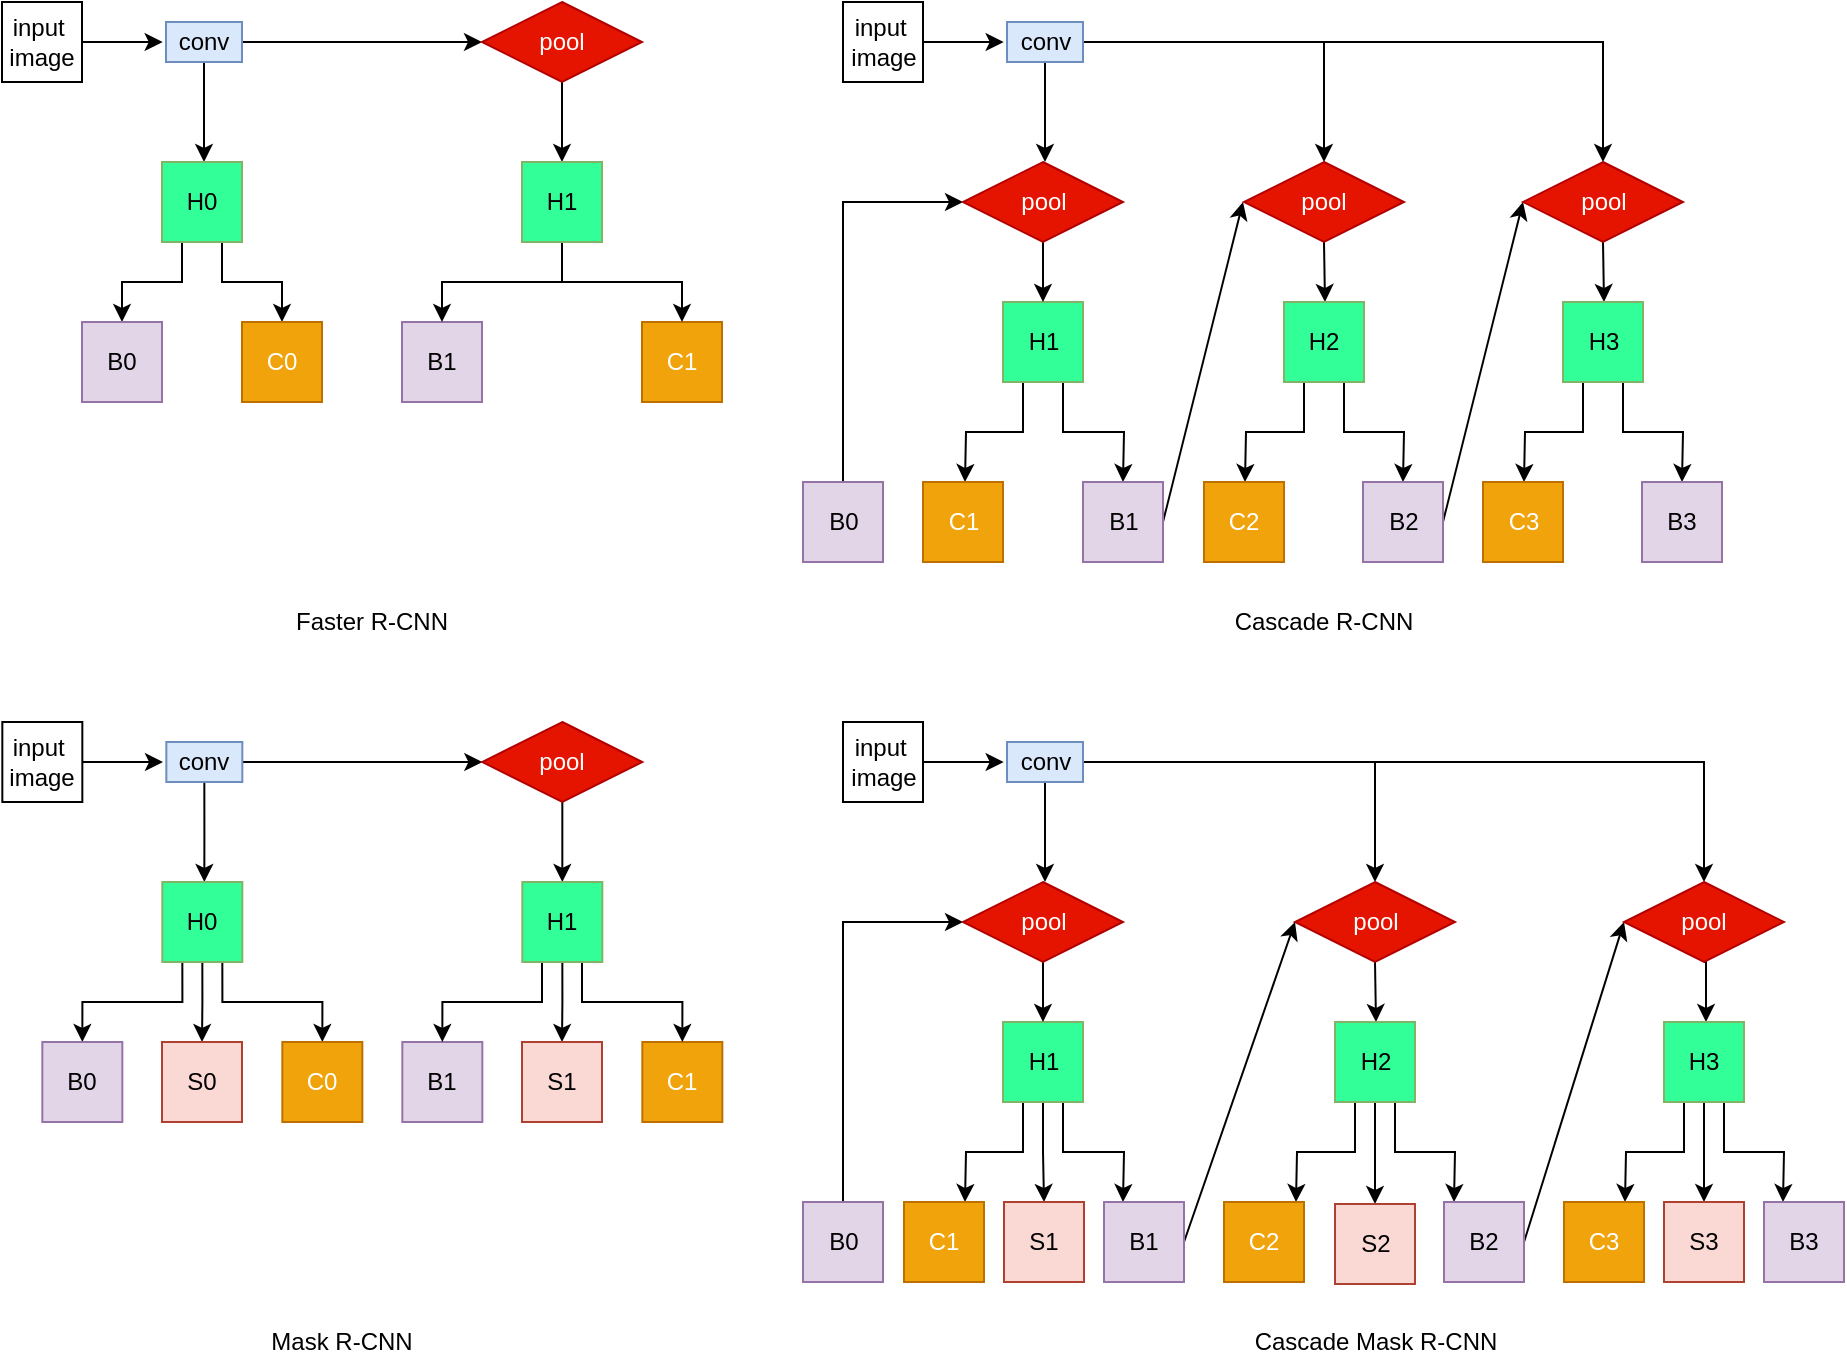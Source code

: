 <mxfile version="12.0.0" type="device" pages="1"><diagram id="lFHbRNkF-QRrHsOu0hW_" name="Page-1"><mxGraphModel dx="787" dy="431" grid="1" gridSize="10" guides="1" tooltips="1" connect="1" arrows="1" fold="1" page="1" pageScale="1" pageWidth="827" pageHeight="1169" math="0" shadow="0"><root><mxCell id="0"/><mxCell id="1" parent="0"/><mxCell id="BA4pKPSkdPN1V1wB88vO-3" style="edgeStyle=orthogonalEdgeStyle;rounded=0;orthogonalLoop=1;jettySize=auto;html=1;exitX=1;exitY=0.5;exitDx=0;exitDy=0;" edge="1" parent="1" source="BA4pKPSkdPN1V1wB88vO-1"><mxGeometry relative="1" as="geometry"><mxPoint x="200.333" y="60" as="targetPoint"/></mxGeometry></mxCell><mxCell id="BA4pKPSkdPN1V1wB88vO-1" value="input&amp;nbsp;&lt;br&gt;image" style="rounded=0;whiteSpace=wrap;html=1;" vertex="1" parent="1"><mxGeometry x="120" y="40" width="40" height="40" as="geometry"/></mxCell><mxCell id="BA4pKPSkdPN1V1wB88vO-5" style="edgeStyle=orthogonalEdgeStyle;rounded=0;orthogonalLoop=1;jettySize=auto;html=1;exitX=0.5;exitY=1;exitDx=0;exitDy=0;" edge="1" parent="1" source="BA4pKPSkdPN1V1wB88vO-4"><mxGeometry relative="1" as="geometry"><mxPoint x="221" y="120" as="targetPoint"/></mxGeometry></mxCell><mxCell id="BA4pKPSkdPN1V1wB88vO-16" style="edgeStyle=orthogonalEdgeStyle;rounded=0;orthogonalLoop=1;jettySize=auto;html=1;exitX=1;exitY=0.5;exitDx=0;exitDy=0;entryX=0;entryY=0.5;entryDx=0;entryDy=0;" edge="1" parent="1" source="BA4pKPSkdPN1V1wB88vO-4" target="BA4pKPSkdPN1V1wB88vO-20"><mxGeometry relative="1" as="geometry"><mxPoint x="353" y="60" as="targetPoint"/></mxGeometry></mxCell><mxCell id="BA4pKPSkdPN1V1wB88vO-4" value="conv&lt;br&gt;" style="rounded=0;whiteSpace=wrap;html=1;fillColor=#dae8fc;strokeColor=#6c8ebf;" vertex="1" parent="1"><mxGeometry x="202" y="50" width="38" height="20" as="geometry"/></mxCell><mxCell id="BA4pKPSkdPN1V1wB88vO-10" style="edgeStyle=orthogonalEdgeStyle;rounded=0;orthogonalLoop=1;jettySize=auto;html=1;exitX=0.25;exitY=1;exitDx=0;exitDy=0;entryX=0.5;entryY=0;entryDx=0;entryDy=0;" edge="1" parent="1" source="BA4pKPSkdPN1V1wB88vO-6" target="BA4pKPSkdPN1V1wB88vO-8"><mxGeometry relative="1" as="geometry"/></mxCell><mxCell id="BA4pKPSkdPN1V1wB88vO-11" style="edgeStyle=orthogonalEdgeStyle;rounded=0;orthogonalLoop=1;jettySize=auto;html=1;exitX=0.75;exitY=1;exitDx=0;exitDy=0;entryX=0.5;entryY=0;entryDx=0;entryDy=0;" edge="1" parent="1" source="BA4pKPSkdPN1V1wB88vO-6" target="BA4pKPSkdPN1V1wB88vO-9"><mxGeometry relative="1" as="geometry"/></mxCell><mxCell id="BA4pKPSkdPN1V1wB88vO-6" value="H0" style="rounded=0;whiteSpace=wrap;html=1;fillColor=#33FF99;strokeColor=#82b366;" vertex="1" parent="1"><mxGeometry x="200" y="120" width="40" height="40" as="geometry"/></mxCell><mxCell id="BA4pKPSkdPN1V1wB88vO-8" value="B0" style="rounded=0;whiteSpace=wrap;html=1;fillColor=#e1d5e7;strokeColor=#9673a6;" vertex="1" parent="1"><mxGeometry x="160" y="200" width="40" height="40" as="geometry"/></mxCell><mxCell id="BA4pKPSkdPN1V1wB88vO-9" value="C0" style="rounded=0;whiteSpace=wrap;html=1;fillColor=#f0a30a;strokeColor=#BD7000;fontColor=#ffffff;" vertex="1" parent="1"><mxGeometry x="240" y="200" width="40" height="40" as="geometry"/></mxCell><mxCell id="BA4pKPSkdPN1V1wB88vO-13" value="B1" style="rounded=0;whiteSpace=wrap;html=1;fillColor=#e1d5e7;strokeColor=#9673a6;" vertex="1" parent="1"><mxGeometry x="320" y="200" width="40" height="40" as="geometry"/></mxCell><mxCell id="BA4pKPSkdPN1V1wB88vO-14" value="C1" style="rounded=0;whiteSpace=wrap;html=1;fillColor=#f0a30a;strokeColor=#BD7000;fontColor=#ffffff;" vertex="1" parent="1"><mxGeometry x="440" y="200" width="40" height="40" as="geometry"/></mxCell><mxCell id="BA4pKPSkdPN1V1wB88vO-26" style="edgeStyle=orthogonalEdgeStyle;rounded=0;orthogonalLoop=1;jettySize=auto;html=1;exitX=0.5;exitY=1;exitDx=0;exitDy=0;entryX=0.5;entryY=0;entryDx=0;entryDy=0;" edge="1" parent="1" source="BA4pKPSkdPN1V1wB88vO-20" target="BA4pKPSkdPN1V1wB88vO-25"><mxGeometry relative="1" as="geometry"/></mxCell><mxCell id="BA4pKPSkdPN1V1wB88vO-20" value="pool" style="rhombus;whiteSpace=wrap;html=1;fillColor=#e51400;strokeColor=#B20000;fontColor=#ffffff;" vertex="1" parent="1"><mxGeometry x="360" y="40" width="80" height="40" as="geometry"/></mxCell><mxCell id="BA4pKPSkdPN1V1wB88vO-27" style="edgeStyle=orthogonalEdgeStyle;rounded=0;orthogonalLoop=1;jettySize=auto;html=1;exitX=0.5;exitY=1;exitDx=0;exitDy=0;entryX=0.5;entryY=0;entryDx=0;entryDy=0;" edge="1" parent="1" source="BA4pKPSkdPN1V1wB88vO-25" target="BA4pKPSkdPN1V1wB88vO-13"><mxGeometry relative="1" as="geometry"/></mxCell><mxCell id="BA4pKPSkdPN1V1wB88vO-29" style="edgeStyle=orthogonalEdgeStyle;rounded=0;orthogonalLoop=1;jettySize=auto;html=1;exitX=0.5;exitY=1;exitDx=0;exitDy=0;entryX=0.5;entryY=0;entryDx=0;entryDy=0;" edge="1" parent="1" source="BA4pKPSkdPN1V1wB88vO-25" target="BA4pKPSkdPN1V1wB88vO-14"><mxGeometry relative="1" as="geometry"/></mxCell><mxCell id="BA4pKPSkdPN1V1wB88vO-25" value="H1" style="rounded=0;whiteSpace=wrap;html=1;fillColor=#33FF99;strokeColor=#82b366;" vertex="1" parent="1"><mxGeometry x="380" y="120" width="40" height="40" as="geometry"/></mxCell><mxCell id="BA4pKPSkdPN1V1wB88vO-30" value="Faster R-CNN&lt;br&gt;" style="text;html=1;strokeColor=none;fillColor=none;align=center;verticalAlign=middle;whiteSpace=wrap;rounded=0;" vertex="1" parent="1"><mxGeometry x="245" y="340" width="120" height="20" as="geometry"/></mxCell><mxCell id="BA4pKPSkdPN1V1wB88vO-31" style="edgeStyle=orthogonalEdgeStyle;rounded=0;orthogonalLoop=1;jettySize=auto;html=1;exitX=1;exitY=0.5;exitDx=0;exitDy=0;" edge="1" parent="1" source="BA4pKPSkdPN1V1wB88vO-32"><mxGeometry relative="1" as="geometry"><mxPoint x="200.5" y="420" as="targetPoint"/></mxGeometry></mxCell><mxCell id="BA4pKPSkdPN1V1wB88vO-32" value="input&amp;nbsp;&lt;br&gt;image" style="rounded=0;whiteSpace=wrap;html=1;" vertex="1" parent="1"><mxGeometry x="120.167" y="400" width="40" height="40" as="geometry"/></mxCell><mxCell id="BA4pKPSkdPN1V1wB88vO-33" style="edgeStyle=orthogonalEdgeStyle;rounded=0;orthogonalLoop=1;jettySize=auto;html=1;exitX=0.5;exitY=1;exitDx=0;exitDy=0;" edge="1" parent="1" source="BA4pKPSkdPN1V1wB88vO-35"><mxGeometry relative="1" as="geometry"><mxPoint x="221.167" y="480" as="targetPoint"/></mxGeometry></mxCell><mxCell id="BA4pKPSkdPN1V1wB88vO-34" style="edgeStyle=orthogonalEdgeStyle;rounded=0;orthogonalLoop=1;jettySize=auto;html=1;exitX=1;exitY=0.5;exitDx=0;exitDy=0;entryX=0;entryY=0.5;entryDx=0;entryDy=0;" edge="1" parent="1" source="BA4pKPSkdPN1V1wB88vO-35" target="BA4pKPSkdPN1V1wB88vO-44"><mxGeometry relative="1" as="geometry"><mxPoint x="353.167" y="420" as="targetPoint"/></mxGeometry></mxCell><mxCell id="BA4pKPSkdPN1V1wB88vO-35" value="conv&lt;br&gt;" style="rounded=0;whiteSpace=wrap;html=1;fillColor=#dae8fc;strokeColor=#6c8ebf;" vertex="1" parent="1"><mxGeometry x="202.167" y="410" width="38" height="20" as="geometry"/></mxCell><mxCell id="BA4pKPSkdPN1V1wB88vO-36" style="edgeStyle=orthogonalEdgeStyle;rounded=0;orthogonalLoop=1;jettySize=auto;html=1;exitX=0.25;exitY=1;exitDx=0;exitDy=0;entryX=0.5;entryY=0;entryDx=0;entryDy=0;" edge="1" parent="1" source="BA4pKPSkdPN1V1wB88vO-38" target="BA4pKPSkdPN1V1wB88vO-39"><mxGeometry relative="1" as="geometry"/></mxCell><mxCell id="BA4pKPSkdPN1V1wB88vO-37" style="edgeStyle=orthogonalEdgeStyle;rounded=0;orthogonalLoop=1;jettySize=auto;html=1;exitX=0.75;exitY=1;exitDx=0;exitDy=0;entryX=0.5;entryY=0;entryDx=0;entryDy=0;" edge="1" parent="1" source="BA4pKPSkdPN1V1wB88vO-38" target="BA4pKPSkdPN1V1wB88vO-40"><mxGeometry relative="1" as="geometry"/></mxCell><mxCell id="BA4pKPSkdPN1V1wB88vO-50" style="edgeStyle=orthogonalEdgeStyle;rounded=0;orthogonalLoop=1;jettySize=auto;html=1;exitX=0.5;exitY=1;exitDx=0;exitDy=0;entryX=0.5;entryY=0;entryDx=0;entryDy=0;" edge="1" parent="1" source="BA4pKPSkdPN1V1wB88vO-38" target="BA4pKPSkdPN1V1wB88vO-49"><mxGeometry relative="1" as="geometry"/></mxCell><mxCell id="BA4pKPSkdPN1V1wB88vO-38" value="H0" style="rounded=0;whiteSpace=wrap;html=1;fillColor=#33FF99;strokeColor=#82b366;" vertex="1" parent="1"><mxGeometry x="200.167" y="480" width="40" height="40" as="geometry"/></mxCell><mxCell id="BA4pKPSkdPN1V1wB88vO-39" value="B0" style="rounded=0;whiteSpace=wrap;html=1;fillColor=#e1d5e7;strokeColor=#9673a6;" vertex="1" parent="1"><mxGeometry x="140.167" y="560" width="40" height="40" as="geometry"/></mxCell><mxCell id="BA4pKPSkdPN1V1wB88vO-40" value="C0" style="rounded=0;whiteSpace=wrap;html=1;fillColor=#f0a30a;strokeColor=#BD7000;fontColor=#ffffff;" vertex="1" parent="1"><mxGeometry x="260.167" y="560" width="40" height="40" as="geometry"/></mxCell><mxCell id="BA4pKPSkdPN1V1wB88vO-41" value="B1" style="rounded=0;whiteSpace=wrap;html=1;fillColor=#e1d5e7;strokeColor=#9673a6;" vertex="1" parent="1"><mxGeometry x="320.167" y="560" width="40" height="40" as="geometry"/></mxCell><mxCell id="BA4pKPSkdPN1V1wB88vO-42" value="C1" style="rounded=0;whiteSpace=wrap;html=1;fillColor=#f0a30a;strokeColor=#BD7000;fontColor=#ffffff;" vertex="1" parent="1"><mxGeometry x="440.167" y="560" width="40" height="40" as="geometry"/></mxCell><mxCell id="BA4pKPSkdPN1V1wB88vO-43" style="edgeStyle=orthogonalEdgeStyle;rounded=0;orthogonalLoop=1;jettySize=auto;html=1;exitX=0.5;exitY=1;exitDx=0;exitDy=0;entryX=0.5;entryY=0;entryDx=0;entryDy=0;" edge="1" parent="1" source="BA4pKPSkdPN1V1wB88vO-44" target="BA4pKPSkdPN1V1wB88vO-47"><mxGeometry relative="1" as="geometry"/></mxCell><mxCell id="BA4pKPSkdPN1V1wB88vO-44" value="pool" style="rhombus;whiteSpace=wrap;html=1;fillColor=#e51400;strokeColor=#B20000;fontColor=#ffffff;" vertex="1" parent="1"><mxGeometry x="360.167" y="400" width="80" height="40" as="geometry"/></mxCell><mxCell id="BA4pKPSkdPN1V1wB88vO-45" style="edgeStyle=orthogonalEdgeStyle;rounded=0;orthogonalLoop=1;jettySize=auto;html=1;exitX=0.5;exitY=1;exitDx=0;exitDy=0;entryX=0.5;entryY=0;entryDx=0;entryDy=0;" edge="1" parent="1" source="BA4pKPSkdPN1V1wB88vO-47" target="BA4pKPSkdPN1V1wB88vO-41"><mxGeometry relative="1" as="geometry"><Array as="points"><mxPoint x="390" y="520"/><mxPoint x="390" y="540"/><mxPoint x="340" y="540"/></Array></mxGeometry></mxCell><mxCell id="BA4pKPSkdPN1V1wB88vO-46" style="edgeStyle=orthogonalEdgeStyle;rounded=0;orthogonalLoop=1;jettySize=auto;html=1;exitX=0.5;exitY=1;exitDx=0;exitDy=0;entryX=0.5;entryY=0;entryDx=0;entryDy=0;" edge="1" parent="1" source="BA4pKPSkdPN1V1wB88vO-47" target="BA4pKPSkdPN1V1wB88vO-42"><mxGeometry relative="1" as="geometry"><Array as="points"><mxPoint x="410" y="520"/><mxPoint x="410" y="540"/><mxPoint x="460" y="540"/></Array></mxGeometry></mxCell><mxCell id="BA4pKPSkdPN1V1wB88vO-52" style="edgeStyle=orthogonalEdgeStyle;rounded=0;orthogonalLoop=1;jettySize=auto;html=1;exitX=0.5;exitY=1;exitDx=0;exitDy=0;entryX=0.5;entryY=0;entryDx=0;entryDy=0;" edge="1" parent="1" source="BA4pKPSkdPN1V1wB88vO-47" target="BA4pKPSkdPN1V1wB88vO-51"><mxGeometry relative="1" as="geometry"/></mxCell><mxCell id="BA4pKPSkdPN1V1wB88vO-47" value="H1" style="rounded=0;whiteSpace=wrap;html=1;fillColor=#33FF99;strokeColor=#82b366;" vertex="1" parent="1"><mxGeometry x="380.167" y="480" width="40" height="40" as="geometry"/></mxCell><mxCell id="BA4pKPSkdPN1V1wB88vO-48" value="Mask&amp;nbsp;R-CNN" style="text;html=1;strokeColor=none;fillColor=none;align=center;verticalAlign=middle;whiteSpace=wrap;rounded=0;" vertex="1" parent="1"><mxGeometry x="230.167" y="700" width="120" height="20" as="geometry"/></mxCell><mxCell id="BA4pKPSkdPN1V1wB88vO-49" value="S0&lt;br&gt;" style="whiteSpace=wrap;html=1;aspect=fixed;fillColor=#fad9d5;strokeColor=#ae4132;" vertex="1" parent="1"><mxGeometry x="200" y="560" width="40" height="40" as="geometry"/></mxCell><mxCell id="BA4pKPSkdPN1V1wB88vO-51" value="S1" style="whiteSpace=wrap;html=1;aspect=fixed;fillColor=#fad9d5;strokeColor=#ae4132;" vertex="1" parent="1"><mxGeometry x="380" y="560" width="40" height="40" as="geometry"/></mxCell><mxCell id="BA4pKPSkdPN1V1wB88vO-53" style="edgeStyle=orthogonalEdgeStyle;rounded=0;orthogonalLoop=1;jettySize=auto;html=1;exitX=1;exitY=0.5;exitDx=0;exitDy=0;" edge="1" parent="1" source="BA4pKPSkdPN1V1wB88vO-54"><mxGeometry relative="1" as="geometry"><mxPoint x="620.833" y="60" as="targetPoint"/></mxGeometry></mxCell><mxCell id="BA4pKPSkdPN1V1wB88vO-54" value="input&amp;nbsp;&lt;br&gt;image" style="rounded=0;whiteSpace=wrap;html=1;" vertex="1" parent="1"><mxGeometry x="540.5" y="40" width="40" height="40" as="geometry"/></mxCell><mxCell id="BA4pKPSkdPN1V1wB88vO-55" style="edgeStyle=orthogonalEdgeStyle;rounded=0;orthogonalLoop=1;jettySize=auto;html=1;exitX=0.5;exitY=1;exitDx=0;exitDy=0;" edge="1" parent="1" source="BA4pKPSkdPN1V1wB88vO-57"><mxGeometry relative="1" as="geometry"><mxPoint x="641.5" y="120" as="targetPoint"/></mxGeometry></mxCell><mxCell id="BA4pKPSkdPN1V1wB88vO-83" style="edgeStyle=orthogonalEdgeStyle;rounded=0;orthogonalLoop=1;jettySize=auto;html=1;exitX=1;exitY=0.5;exitDx=0;exitDy=0;entryX=0.5;entryY=0;entryDx=0;entryDy=0;" edge="1" parent="1" source="BA4pKPSkdPN1V1wB88vO-57" target="BA4pKPSkdPN1V1wB88vO-82"><mxGeometry relative="1" as="geometry"/></mxCell><mxCell id="BA4pKPSkdPN1V1wB88vO-103" style="edgeStyle=orthogonalEdgeStyle;rounded=0;orthogonalLoop=1;jettySize=auto;html=1;exitX=1;exitY=0.5;exitDx=0;exitDy=0;entryX=0.5;entryY=0;entryDx=0;entryDy=0;" edge="1" parent="1" source="BA4pKPSkdPN1V1wB88vO-57" target="BA4pKPSkdPN1V1wB88vO-94"><mxGeometry relative="1" as="geometry"/></mxCell><mxCell id="BA4pKPSkdPN1V1wB88vO-57" value="conv&lt;br&gt;" style="rounded=0;whiteSpace=wrap;html=1;fillColor=#dae8fc;strokeColor=#6c8ebf;" vertex="1" parent="1"><mxGeometry x="622.5" y="50" width="38" height="20" as="geometry"/></mxCell><mxCell id="BA4pKPSkdPN1V1wB88vO-58" style="edgeStyle=orthogonalEdgeStyle;rounded=0;orthogonalLoop=1;jettySize=auto;html=1;exitX=0.25;exitY=1;exitDx=0;exitDy=0;entryX=0.5;entryY=0;entryDx=0;entryDy=0;" edge="1" parent="1" source="BA4pKPSkdPN1V1wB88vO-60"><mxGeometry relative="1" as="geometry"><mxPoint x="601.5" y="280" as="targetPoint"/></mxGeometry></mxCell><mxCell id="BA4pKPSkdPN1V1wB88vO-59" style="edgeStyle=orthogonalEdgeStyle;rounded=0;orthogonalLoop=1;jettySize=auto;html=1;exitX=0.75;exitY=1;exitDx=0;exitDy=0;entryX=0.5;entryY=0;entryDx=0;entryDy=0;" edge="1" parent="1" source="BA4pKPSkdPN1V1wB88vO-60"><mxGeometry relative="1" as="geometry"><mxPoint x="680.5" y="280" as="targetPoint"/></mxGeometry></mxCell><mxCell id="BA4pKPSkdPN1V1wB88vO-60" value="H1&lt;br&gt;" style="rounded=0;whiteSpace=wrap;html=1;fillColor=#33FF99;strokeColor=#82b366;" vertex="1" parent="1"><mxGeometry x="620.5" y="190" width="40" height="40" as="geometry"/></mxCell><mxCell id="BA4pKPSkdPN1V1wB88vO-73" style="edgeStyle=orthogonalEdgeStyle;rounded=0;orthogonalLoop=1;jettySize=auto;html=1;exitX=0.5;exitY=0;exitDx=0;exitDy=0;entryX=0;entryY=0.5;entryDx=0;entryDy=0;" edge="1" parent="1" source="BA4pKPSkdPN1V1wB88vO-71" target="BA4pKPSkdPN1V1wB88vO-72"><mxGeometry relative="1" as="geometry"/></mxCell><mxCell id="BA4pKPSkdPN1V1wB88vO-71" value="B0" style="rounded=0;whiteSpace=wrap;html=1;fillColor=#e1d5e7;strokeColor=#9673a6;" vertex="1" parent="1"><mxGeometry x="520.5" y="280" width="40" height="40" as="geometry"/></mxCell><mxCell id="BA4pKPSkdPN1V1wB88vO-74" style="edgeStyle=orthogonalEdgeStyle;rounded=0;orthogonalLoop=1;jettySize=auto;html=1;exitX=0.5;exitY=1;exitDx=0;exitDy=0;entryX=0.5;entryY=0;entryDx=0;entryDy=0;" edge="1" parent="1" source="BA4pKPSkdPN1V1wB88vO-72" target="BA4pKPSkdPN1V1wB88vO-60"><mxGeometry relative="1" as="geometry"/></mxCell><mxCell id="BA4pKPSkdPN1V1wB88vO-72" value="pool" style="rhombus;whiteSpace=wrap;html=1;fillColor=#e51400;strokeColor=#B20000;fontColor=#ffffff;" vertex="1" parent="1"><mxGeometry x="600.5" y="120" width="80" height="40" as="geometry"/></mxCell><mxCell id="BA4pKPSkdPN1V1wB88vO-81" style="edgeStyle=orthogonalEdgeStyle;rounded=0;orthogonalLoop=1;jettySize=auto;html=1;exitX=0.5;exitY=1;exitDx=0;exitDy=0;entryX=0.5;entryY=0;entryDx=0;entryDy=0;" edge="1" parent="1" source="BA4pKPSkdPN1V1wB88vO-82"><mxGeometry relative="1" as="geometry"><mxPoint x="781.5" y="190" as="targetPoint"/></mxGeometry></mxCell><mxCell id="BA4pKPSkdPN1V1wB88vO-82" value="pool" style="rhombus;whiteSpace=wrap;html=1;fillColor=#e51400;strokeColor=#B20000;fontColor=#ffffff;" vertex="1" parent="1"><mxGeometry x="741" y="120" width="80" height="40" as="geometry"/></mxCell><mxCell id="BA4pKPSkdPN1V1wB88vO-84" value="C1" style="rounded=0;whiteSpace=wrap;html=1;fillColor=#f0a30a;strokeColor=#BD7000;fontColor=#ffffff;" vertex="1" parent="1"><mxGeometry x="580.5" y="280" width="40" height="40" as="geometry"/></mxCell><mxCell id="BA4pKPSkdPN1V1wB88vO-92" style="edgeStyle=none;rounded=0;orthogonalLoop=1;jettySize=auto;html=1;exitX=1;exitY=0.5;exitDx=0;exitDy=0;" edge="1" parent="1" source="BA4pKPSkdPN1V1wB88vO-85"><mxGeometry relative="1" as="geometry"><mxPoint x="740.5" y="140" as="targetPoint"/></mxGeometry></mxCell><mxCell id="BA4pKPSkdPN1V1wB88vO-85" value="B1" style="rounded=0;whiteSpace=wrap;html=1;fillColor=#e1d5e7;strokeColor=#9673a6;" vertex="1" parent="1"><mxGeometry x="660.5" y="280" width="40" height="40" as="geometry"/></mxCell><mxCell id="BA4pKPSkdPN1V1wB88vO-86" style="edgeStyle=orthogonalEdgeStyle;rounded=0;orthogonalLoop=1;jettySize=auto;html=1;exitX=0.25;exitY=1;exitDx=0;exitDy=0;entryX=0.5;entryY=0;entryDx=0;entryDy=0;" edge="1" parent="1" source="BA4pKPSkdPN1V1wB88vO-88"><mxGeometry relative="1" as="geometry"><mxPoint x="741.5" y="280" as="targetPoint"/></mxGeometry></mxCell><mxCell id="BA4pKPSkdPN1V1wB88vO-87" style="edgeStyle=orthogonalEdgeStyle;rounded=0;orthogonalLoop=1;jettySize=auto;html=1;exitX=0.75;exitY=1;exitDx=0;exitDy=0;entryX=0.5;entryY=0;entryDx=0;entryDy=0;" edge="1" parent="1" source="BA4pKPSkdPN1V1wB88vO-88"><mxGeometry relative="1" as="geometry"><mxPoint x="820.5" y="280" as="targetPoint"/></mxGeometry></mxCell><mxCell id="BA4pKPSkdPN1V1wB88vO-88" value="H2&lt;br&gt;" style="rounded=0;whiteSpace=wrap;html=1;fillColor=#33FF99;strokeColor=#82b366;" vertex="1" parent="1"><mxGeometry x="761" y="190" width="40" height="40" as="geometry"/></mxCell><mxCell id="BA4pKPSkdPN1V1wB88vO-89" value="C2" style="rounded=0;whiteSpace=wrap;html=1;fillColor=#f0a30a;strokeColor=#BD7000;fontColor=#ffffff;" vertex="1" parent="1"><mxGeometry x="721" y="280" width="40" height="40" as="geometry"/></mxCell><mxCell id="BA4pKPSkdPN1V1wB88vO-101" style="edgeStyle=none;rounded=0;orthogonalLoop=1;jettySize=auto;html=1;exitX=1;exitY=0.5;exitDx=0;exitDy=0;entryX=0;entryY=0.5;entryDx=0;entryDy=0;" edge="1" parent="1" source="BA4pKPSkdPN1V1wB88vO-90" target="BA4pKPSkdPN1V1wB88vO-94"><mxGeometry relative="1" as="geometry"/></mxCell><mxCell id="BA4pKPSkdPN1V1wB88vO-90" value="B2" style="rounded=0;whiteSpace=wrap;html=1;fillColor=#e1d5e7;strokeColor=#9673a6;" vertex="1" parent="1"><mxGeometry x="800.5" y="280" width="40" height="40" as="geometry"/></mxCell><mxCell id="BA4pKPSkdPN1V1wB88vO-93" style="edgeStyle=orthogonalEdgeStyle;rounded=0;orthogonalLoop=1;jettySize=auto;html=1;exitX=0.5;exitY=1;exitDx=0;exitDy=0;entryX=0.5;entryY=0;entryDx=0;entryDy=0;" edge="1" parent="1" source="BA4pKPSkdPN1V1wB88vO-94"><mxGeometry relative="1" as="geometry"><mxPoint x="921" y="190" as="targetPoint"/></mxGeometry></mxCell><mxCell id="BA4pKPSkdPN1V1wB88vO-94" value="pool" style="rhombus;whiteSpace=wrap;html=1;fillColor=#e51400;strokeColor=#B20000;fontColor=#ffffff;" vertex="1" parent="1"><mxGeometry x="880.5" y="120" width="80" height="40" as="geometry"/></mxCell><mxCell id="BA4pKPSkdPN1V1wB88vO-95" style="edgeStyle=orthogonalEdgeStyle;rounded=0;orthogonalLoop=1;jettySize=auto;html=1;exitX=0.25;exitY=1;exitDx=0;exitDy=0;entryX=0.5;entryY=0;entryDx=0;entryDy=0;" edge="1" parent="1" source="BA4pKPSkdPN1V1wB88vO-97"><mxGeometry relative="1" as="geometry"><mxPoint x="881" y="280" as="targetPoint"/></mxGeometry></mxCell><mxCell id="BA4pKPSkdPN1V1wB88vO-96" style="edgeStyle=orthogonalEdgeStyle;rounded=0;orthogonalLoop=1;jettySize=auto;html=1;exitX=0.75;exitY=1;exitDx=0;exitDy=0;entryX=0.5;entryY=0;entryDx=0;entryDy=0;" edge="1" parent="1" source="BA4pKPSkdPN1V1wB88vO-97"><mxGeometry relative="1" as="geometry"><mxPoint x="960" y="280" as="targetPoint"/></mxGeometry></mxCell><mxCell id="BA4pKPSkdPN1V1wB88vO-97" value="H3" style="rounded=0;whiteSpace=wrap;html=1;fillColor=#33FF99;strokeColor=#82b366;" vertex="1" parent="1"><mxGeometry x="900.5" y="190" width="40" height="40" as="geometry"/></mxCell><mxCell id="BA4pKPSkdPN1V1wB88vO-98" value="C3" style="rounded=0;whiteSpace=wrap;html=1;fillColor=#f0a30a;strokeColor=#BD7000;fontColor=#ffffff;" vertex="1" parent="1"><mxGeometry x="860.5" y="280" width="40" height="40" as="geometry"/></mxCell><mxCell id="BA4pKPSkdPN1V1wB88vO-99" value="B3" style="rounded=0;whiteSpace=wrap;html=1;fillColor=#e1d5e7;strokeColor=#9673a6;" vertex="1" parent="1"><mxGeometry x="940" y="280" width="40" height="40" as="geometry"/></mxCell><mxCell id="BA4pKPSkdPN1V1wB88vO-104" value="Cascade R-CNN" style="text;html=1;strokeColor=none;fillColor=none;align=center;verticalAlign=middle;whiteSpace=wrap;rounded=0;" vertex="1" parent="1"><mxGeometry x="720.667" y="340" width="120" height="20" as="geometry"/></mxCell><mxCell id="BA4pKPSkdPN1V1wB88vO-106" style="edgeStyle=orthogonalEdgeStyle;rounded=0;orthogonalLoop=1;jettySize=auto;html=1;exitX=1;exitY=0.5;exitDx=0;exitDy=0;" edge="1" parent="1" source="BA4pKPSkdPN1V1wB88vO-107"><mxGeometry relative="1" as="geometry"><mxPoint x="620.833" y="420" as="targetPoint"/></mxGeometry></mxCell><mxCell id="BA4pKPSkdPN1V1wB88vO-107" value="input&amp;nbsp;&lt;br&gt;image" style="rounded=0;whiteSpace=wrap;html=1;" vertex="1" parent="1"><mxGeometry x="540.5" y="400" width="40" height="40" as="geometry"/></mxCell><mxCell id="BA4pKPSkdPN1V1wB88vO-108" style="edgeStyle=orthogonalEdgeStyle;rounded=0;orthogonalLoop=1;jettySize=auto;html=1;exitX=0.5;exitY=1;exitDx=0;exitDy=0;" edge="1" parent="1" source="BA4pKPSkdPN1V1wB88vO-111"><mxGeometry relative="1" as="geometry"><mxPoint x="641.5" y="480" as="targetPoint"/></mxGeometry></mxCell><mxCell id="BA4pKPSkdPN1V1wB88vO-109" style="edgeStyle=orthogonalEdgeStyle;rounded=0;orthogonalLoop=1;jettySize=auto;html=1;exitX=1;exitY=0.5;exitDx=0;exitDy=0;entryX=0.5;entryY=0;entryDx=0;entryDy=0;" edge="1" parent="1" source="BA4pKPSkdPN1V1wB88vO-111" target="BA4pKPSkdPN1V1wB88vO-120"><mxGeometry relative="1" as="geometry"/></mxCell><mxCell id="BA4pKPSkdPN1V1wB88vO-110" style="edgeStyle=orthogonalEdgeStyle;rounded=0;orthogonalLoop=1;jettySize=auto;html=1;exitX=1;exitY=0.5;exitDx=0;exitDy=0;entryX=0.5;entryY=0;entryDx=0;entryDy=0;" edge="1" parent="1" source="BA4pKPSkdPN1V1wB88vO-111" target="BA4pKPSkdPN1V1wB88vO-131"><mxGeometry relative="1" as="geometry"/></mxCell><mxCell id="BA4pKPSkdPN1V1wB88vO-111" value="conv&lt;br&gt;" style="rounded=0;whiteSpace=wrap;html=1;fillColor=#dae8fc;strokeColor=#6c8ebf;" vertex="1" parent="1"><mxGeometry x="622.5" y="410" width="38" height="20" as="geometry"/></mxCell><mxCell id="BA4pKPSkdPN1V1wB88vO-112" style="edgeStyle=orthogonalEdgeStyle;rounded=0;orthogonalLoop=1;jettySize=auto;html=1;exitX=0.25;exitY=1;exitDx=0;exitDy=0;entryX=0.5;entryY=0;entryDx=0;entryDy=0;" edge="1" parent="1" source="BA4pKPSkdPN1V1wB88vO-114"><mxGeometry relative="1" as="geometry"><mxPoint x="601.5" y="640" as="targetPoint"/></mxGeometry></mxCell><mxCell id="BA4pKPSkdPN1V1wB88vO-113" style="edgeStyle=orthogonalEdgeStyle;rounded=0;orthogonalLoop=1;jettySize=auto;html=1;exitX=0.75;exitY=1;exitDx=0;exitDy=0;entryX=0.5;entryY=0;entryDx=0;entryDy=0;" edge="1" parent="1" source="BA4pKPSkdPN1V1wB88vO-114"><mxGeometry relative="1" as="geometry"><mxPoint x="680.5" y="640" as="targetPoint"/></mxGeometry></mxCell><mxCell id="BA4pKPSkdPN1V1wB88vO-152" style="edgeStyle=orthogonalEdgeStyle;rounded=0;orthogonalLoop=1;jettySize=auto;html=1;exitX=0.5;exitY=1;exitDx=0;exitDy=0;entryX=0.5;entryY=0;entryDx=0;entryDy=0;" edge="1" parent="1" source="BA4pKPSkdPN1V1wB88vO-114" target="BA4pKPSkdPN1V1wB88vO-139"><mxGeometry relative="1" as="geometry"/></mxCell><mxCell id="BA4pKPSkdPN1V1wB88vO-114" value="H1&lt;br&gt;" style="rounded=0;whiteSpace=wrap;html=1;fillColor=#33FF99;strokeColor=#82b366;" vertex="1" parent="1"><mxGeometry x="620.5" y="550" width="40" height="40" as="geometry"/></mxCell><mxCell id="BA4pKPSkdPN1V1wB88vO-115" style="edgeStyle=orthogonalEdgeStyle;rounded=0;orthogonalLoop=1;jettySize=auto;html=1;exitX=0.5;exitY=0;exitDx=0;exitDy=0;entryX=0;entryY=0.5;entryDx=0;entryDy=0;" edge="1" parent="1" source="BA4pKPSkdPN1V1wB88vO-116" target="BA4pKPSkdPN1V1wB88vO-118"><mxGeometry relative="1" as="geometry"/></mxCell><mxCell id="BA4pKPSkdPN1V1wB88vO-116" value="B0" style="rounded=0;whiteSpace=wrap;html=1;fillColor=#e1d5e7;strokeColor=#9673a6;" vertex="1" parent="1"><mxGeometry x="520.5" y="640" width="40" height="40" as="geometry"/></mxCell><mxCell id="BA4pKPSkdPN1V1wB88vO-117" style="edgeStyle=orthogonalEdgeStyle;rounded=0;orthogonalLoop=1;jettySize=auto;html=1;exitX=0.5;exitY=1;exitDx=0;exitDy=0;entryX=0.5;entryY=0;entryDx=0;entryDy=0;" edge="1" parent="1" source="BA4pKPSkdPN1V1wB88vO-118" target="BA4pKPSkdPN1V1wB88vO-114"><mxGeometry relative="1" as="geometry"/></mxCell><mxCell id="BA4pKPSkdPN1V1wB88vO-118" value="pool" style="rhombus;whiteSpace=wrap;html=1;fillColor=#e51400;strokeColor=#B20000;fontColor=#ffffff;" vertex="1" parent="1"><mxGeometry x="600.5" y="480" width="80" height="40" as="geometry"/></mxCell><mxCell id="BA4pKPSkdPN1V1wB88vO-119" style="edgeStyle=orthogonalEdgeStyle;rounded=0;orthogonalLoop=1;jettySize=auto;html=1;exitX=0.5;exitY=1;exitDx=0;exitDy=0;entryX=0.5;entryY=0;entryDx=0;entryDy=0;" edge="1" parent="1" source="BA4pKPSkdPN1V1wB88vO-120"><mxGeometry relative="1" as="geometry"><mxPoint x="807" y="550" as="targetPoint"/></mxGeometry></mxCell><mxCell id="BA4pKPSkdPN1V1wB88vO-120" value="pool" style="rhombus;whiteSpace=wrap;html=1;fillColor=#e51400;strokeColor=#B20000;fontColor=#ffffff;" vertex="1" parent="1"><mxGeometry x="766.5" y="480" width="80" height="40" as="geometry"/></mxCell><mxCell id="BA4pKPSkdPN1V1wB88vO-121" value="C1" style="rounded=0;whiteSpace=wrap;html=1;fillColor=#f0a30a;strokeColor=#BD7000;fontColor=#ffffff;" vertex="1" parent="1"><mxGeometry x="571" y="640" width="40" height="40" as="geometry"/></mxCell><mxCell id="BA4pKPSkdPN1V1wB88vO-146" style="edgeStyle=none;rounded=0;orthogonalLoop=1;jettySize=auto;html=1;exitX=1;exitY=0.5;exitDx=0;exitDy=0;entryX=0;entryY=0.5;entryDx=0;entryDy=0;" edge="1" parent="1" source="BA4pKPSkdPN1V1wB88vO-123" target="BA4pKPSkdPN1V1wB88vO-120"><mxGeometry relative="1" as="geometry"/></mxCell><mxCell id="BA4pKPSkdPN1V1wB88vO-123" value="B1" style="rounded=0;whiteSpace=wrap;html=1;fillColor=#e1d5e7;strokeColor=#9673a6;" vertex="1" parent="1"><mxGeometry x="671" y="640" width="40" height="40" as="geometry"/></mxCell><mxCell id="BA4pKPSkdPN1V1wB88vO-124" style="edgeStyle=orthogonalEdgeStyle;rounded=0;orthogonalLoop=1;jettySize=auto;html=1;exitX=0.25;exitY=1;exitDx=0;exitDy=0;entryX=0.5;entryY=0;entryDx=0;entryDy=0;" edge="1" parent="1" source="BA4pKPSkdPN1V1wB88vO-126"><mxGeometry relative="1" as="geometry"><mxPoint x="767" y="640" as="targetPoint"/></mxGeometry></mxCell><mxCell id="BA4pKPSkdPN1V1wB88vO-125" style="edgeStyle=orthogonalEdgeStyle;rounded=0;orthogonalLoop=1;jettySize=auto;html=1;exitX=0.75;exitY=1;exitDx=0;exitDy=0;entryX=0.5;entryY=0;entryDx=0;entryDy=0;" edge="1" parent="1" source="BA4pKPSkdPN1V1wB88vO-126"><mxGeometry relative="1" as="geometry"><mxPoint x="846" y="640" as="targetPoint"/></mxGeometry></mxCell><mxCell id="BA4pKPSkdPN1V1wB88vO-151" style="edgeStyle=orthogonalEdgeStyle;rounded=0;orthogonalLoop=1;jettySize=auto;html=1;exitX=0.5;exitY=1;exitDx=0;exitDy=0;entryX=0.5;entryY=0;entryDx=0;entryDy=0;" edge="1" parent="1" source="BA4pKPSkdPN1V1wB88vO-126" target="BA4pKPSkdPN1V1wB88vO-148"><mxGeometry relative="1" as="geometry"/></mxCell><mxCell id="BA4pKPSkdPN1V1wB88vO-126" value="H2&lt;br&gt;" style="rounded=0;whiteSpace=wrap;html=1;fillColor=#33FF99;strokeColor=#82b366;" vertex="1" parent="1"><mxGeometry x="786.5" y="550" width="40" height="40" as="geometry"/></mxCell><mxCell id="BA4pKPSkdPN1V1wB88vO-127" value="C2" style="rounded=0;whiteSpace=wrap;html=1;fillColor=#f0a30a;strokeColor=#BD7000;fontColor=#ffffff;" vertex="1" parent="1"><mxGeometry x="731" y="640" width="40" height="40" as="geometry"/></mxCell><mxCell id="BA4pKPSkdPN1V1wB88vO-147" style="edgeStyle=none;rounded=0;orthogonalLoop=1;jettySize=auto;html=1;exitX=1;exitY=0.5;exitDx=0;exitDy=0;entryX=0;entryY=0.5;entryDx=0;entryDy=0;" edge="1" parent="1" source="BA4pKPSkdPN1V1wB88vO-129" target="BA4pKPSkdPN1V1wB88vO-131"><mxGeometry relative="1" as="geometry"/></mxCell><mxCell id="BA4pKPSkdPN1V1wB88vO-129" value="B2" style="rounded=0;whiteSpace=wrap;html=1;fillColor=#e1d5e7;strokeColor=#9673a6;" vertex="1" parent="1"><mxGeometry x="841" y="640" width="40" height="40" as="geometry"/></mxCell><mxCell id="BA4pKPSkdPN1V1wB88vO-130" style="edgeStyle=orthogonalEdgeStyle;rounded=0;orthogonalLoop=1;jettySize=auto;html=1;exitX=0.5;exitY=1;exitDx=0;exitDy=0;entryX=0.5;entryY=0;entryDx=0;entryDy=0;" edge="1" parent="1" source="BA4pKPSkdPN1V1wB88vO-131"><mxGeometry relative="1" as="geometry"><mxPoint x="972" y="550" as="targetPoint"/></mxGeometry></mxCell><mxCell id="BA4pKPSkdPN1V1wB88vO-131" value="pool" style="rhombus;whiteSpace=wrap;html=1;fillColor=#e51400;strokeColor=#B20000;fontColor=#ffffff;" vertex="1" parent="1"><mxGeometry x="931" y="480" width="80" height="40" as="geometry"/></mxCell><mxCell id="BA4pKPSkdPN1V1wB88vO-132" style="edgeStyle=orthogonalEdgeStyle;rounded=0;orthogonalLoop=1;jettySize=auto;html=1;exitX=0.25;exitY=1;exitDx=0;exitDy=0;entryX=0.5;entryY=0;entryDx=0;entryDy=0;" edge="1" parent="1" source="BA4pKPSkdPN1V1wB88vO-134"><mxGeometry relative="1" as="geometry"><mxPoint x="931.5" y="640" as="targetPoint"/></mxGeometry></mxCell><mxCell id="BA4pKPSkdPN1V1wB88vO-133" style="edgeStyle=orthogonalEdgeStyle;rounded=0;orthogonalLoop=1;jettySize=auto;html=1;exitX=0.75;exitY=1;exitDx=0;exitDy=0;entryX=0.5;entryY=0;entryDx=0;entryDy=0;" edge="1" parent="1" source="BA4pKPSkdPN1V1wB88vO-134"><mxGeometry relative="1" as="geometry"><mxPoint x="1010.5" y="640" as="targetPoint"/></mxGeometry></mxCell><mxCell id="BA4pKPSkdPN1V1wB88vO-153" style="edgeStyle=orthogonalEdgeStyle;rounded=0;orthogonalLoop=1;jettySize=auto;html=1;exitX=0.5;exitY=1;exitDx=0;exitDy=0;entryX=0.5;entryY=0;entryDx=0;entryDy=0;" edge="1" parent="1" source="BA4pKPSkdPN1V1wB88vO-134" target="BA4pKPSkdPN1V1wB88vO-149"><mxGeometry relative="1" as="geometry"/></mxCell><mxCell id="BA4pKPSkdPN1V1wB88vO-134" value="H3" style="rounded=0;whiteSpace=wrap;html=1;fillColor=#33FF99;strokeColor=#82b366;" vertex="1" parent="1"><mxGeometry x="951" y="550" width="40" height="40" as="geometry"/></mxCell><mxCell id="BA4pKPSkdPN1V1wB88vO-135" value="C3" style="rounded=0;whiteSpace=wrap;html=1;fillColor=#f0a30a;strokeColor=#BD7000;fontColor=#ffffff;" vertex="1" parent="1"><mxGeometry x="901" y="640" width="40" height="40" as="geometry"/></mxCell><mxCell id="BA4pKPSkdPN1V1wB88vO-136" value="B3" style="rounded=0;whiteSpace=wrap;html=1;fillColor=#e1d5e7;strokeColor=#9673a6;" vertex="1" parent="1"><mxGeometry x="1001" y="640" width="40" height="40" as="geometry"/></mxCell><mxCell id="BA4pKPSkdPN1V1wB88vO-139" value="S1" style="whiteSpace=wrap;html=1;aspect=fixed;fillColor=#fad9d5;strokeColor=#ae4132;" vertex="1" parent="1"><mxGeometry x="621" y="640" width="40" height="40" as="geometry"/></mxCell><mxCell id="BA4pKPSkdPN1V1wB88vO-148" value="S2" style="whiteSpace=wrap;html=1;aspect=fixed;fillColor=#fad9d5;strokeColor=#ae4132;" vertex="1" parent="1"><mxGeometry x="786.5" y="641" width="40" height="40" as="geometry"/></mxCell><mxCell id="BA4pKPSkdPN1V1wB88vO-149" value="S3" style="whiteSpace=wrap;html=1;aspect=fixed;fillColor=#fad9d5;strokeColor=#ae4132;" vertex="1" parent="1"><mxGeometry x="951" y="640" width="40" height="40" as="geometry"/></mxCell><mxCell id="BA4pKPSkdPN1V1wB88vO-154" value="Cascade Mask R-CNN" style="text;html=1;strokeColor=none;fillColor=none;align=center;verticalAlign=middle;whiteSpace=wrap;rounded=0;" vertex="1" parent="1"><mxGeometry x="741.5" y="700" width="130" height="20" as="geometry"/></mxCell></root></mxGraphModel></diagram></mxfile>
